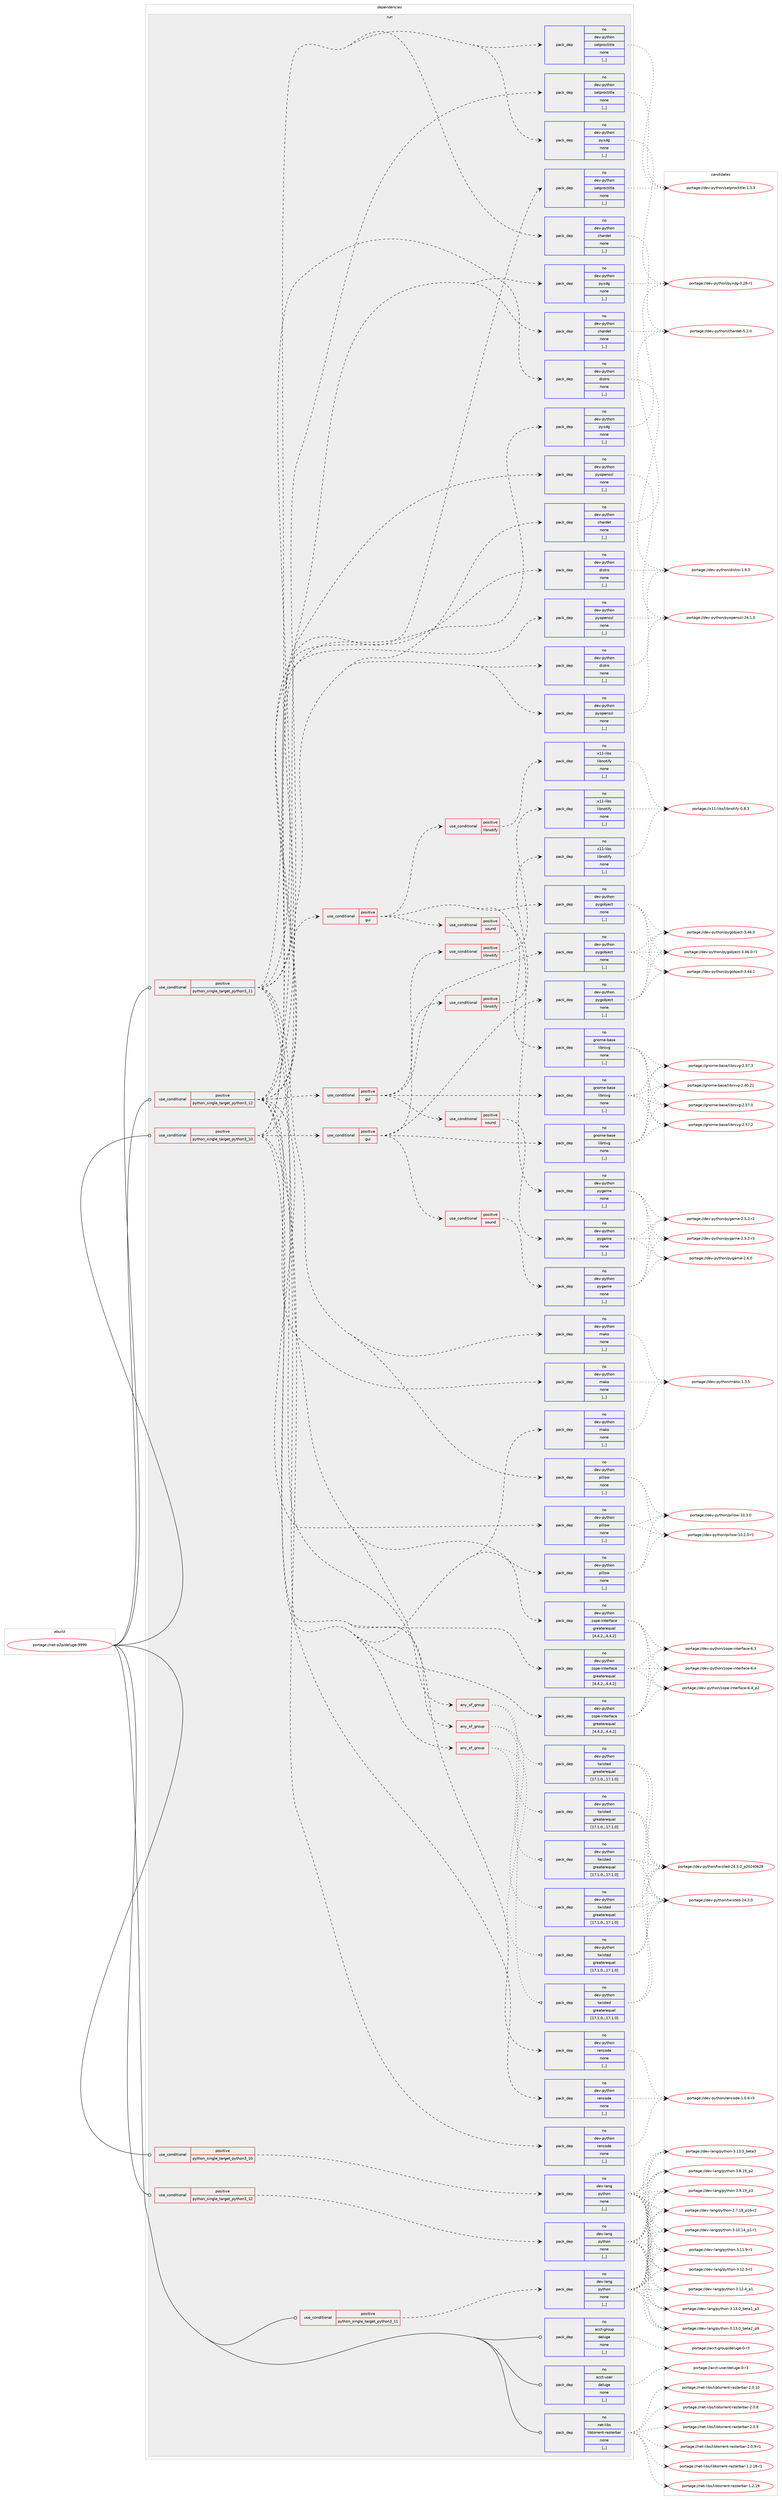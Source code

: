 digraph prolog {

# *************
# Graph options
# *************

newrank=true;
concentrate=true;
compound=true;
graph [rankdir=LR,fontname=Helvetica,fontsize=10,ranksep=1.5];#, ranksep=2.5, nodesep=0.2];
edge  [arrowhead=vee];
node  [fontname=Helvetica,fontsize=10];

# **********
# The ebuild
# **********

subgraph cluster_leftcol {
color=gray;
rank=same;
label=<<i>ebuild</i>>;
id [label="portage://net-p2p/deluge-9999", color=red, width=4, href="../net-p2p/deluge-9999.svg"];
}

# ****************
# The dependencies
# ****************

subgraph cluster_midcol {
color=gray;
label=<<i>dependencies</i>>;
subgraph cluster_compile {
fillcolor="#eeeeee";
style=filled;
label=<<i>compile</i>>;
}
subgraph cluster_compileandrun {
fillcolor="#eeeeee";
style=filled;
label=<<i>compile and run</i>>;
}
subgraph cluster_run {
fillcolor="#eeeeee";
style=filled;
label=<<i>run</i>>;
subgraph cond98005 {
dependency372089 [label=<<TABLE BORDER="0" CELLBORDER="1" CELLSPACING="0" CELLPADDING="4"><TR><TD ROWSPAN="3" CELLPADDING="10">use_conditional</TD></TR><TR><TD>positive</TD></TR><TR><TD>python_single_target_python3_10</TD></TR></TABLE>>, shape=none, color=red];
subgraph cond98006 {
dependency372090 [label=<<TABLE BORDER="0" CELLBORDER="1" CELLSPACING="0" CELLPADDING="4"><TR><TD ROWSPAN="3" CELLPADDING="10">use_conditional</TD></TR><TR><TD>positive</TD></TR><TR><TD>gui</TD></TR></TABLE>>, shape=none, color=red];
subgraph cond98007 {
dependency372091 [label=<<TABLE BORDER="0" CELLBORDER="1" CELLSPACING="0" CELLPADDING="4"><TR><TD ROWSPAN="3" CELLPADDING="10">use_conditional</TD></TR><TR><TD>positive</TD></TR><TR><TD>sound</TD></TR></TABLE>>, shape=none, color=red];
subgraph pack271396 {
dependency372092 [label=<<TABLE BORDER="0" CELLBORDER="1" CELLSPACING="0" CELLPADDING="4" WIDTH="220"><TR><TD ROWSPAN="6" CELLPADDING="30">pack_dep</TD></TR><TR><TD WIDTH="110">no</TD></TR><TR><TD>dev-python</TD></TR><TR><TD>pygame</TD></TR><TR><TD>none</TD></TR><TR><TD>[,,]</TD></TR></TABLE>>, shape=none, color=blue];
}
dependency372091:e -> dependency372092:w [weight=20,style="dashed",arrowhead="vee"];
}
dependency372090:e -> dependency372091:w [weight=20,style="dashed",arrowhead="vee"];
subgraph pack271397 {
dependency372093 [label=<<TABLE BORDER="0" CELLBORDER="1" CELLSPACING="0" CELLPADDING="4" WIDTH="220"><TR><TD ROWSPAN="6" CELLPADDING="30">pack_dep</TD></TR><TR><TD WIDTH="110">no</TD></TR><TR><TD>dev-python</TD></TR><TR><TD>pygobject</TD></TR><TR><TD>none</TD></TR><TR><TD>[,,]</TD></TR></TABLE>>, shape=none, color=blue];
}
dependency372090:e -> dependency372093:w [weight=20,style="dashed",arrowhead="vee"];
subgraph pack271398 {
dependency372094 [label=<<TABLE BORDER="0" CELLBORDER="1" CELLSPACING="0" CELLPADDING="4" WIDTH="220"><TR><TD ROWSPAN="6" CELLPADDING="30">pack_dep</TD></TR><TR><TD WIDTH="110">no</TD></TR><TR><TD>gnome-base</TD></TR><TR><TD>librsvg</TD></TR><TR><TD>none</TD></TR><TR><TD>[,,]</TD></TR></TABLE>>, shape=none, color=blue];
}
dependency372090:e -> dependency372094:w [weight=20,style="dashed",arrowhead="vee"];
subgraph cond98008 {
dependency372095 [label=<<TABLE BORDER="0" CELLBORDER="1" CELLSPACING="0" CELLPADDING="4"><TR><TD ROWSPAN="3" CELLPADDING="10">use_conditional</TD></TR><TR><TD>positive</TD></TR><TR><TD>libnotify</TD></TR></TABLE>>, shape=none, color=red];
subgraph pack271399 {
dependency372096 [label=<<TABLE BORDER="0" CELLBORDER="1" CELLSPACING="0" CELLPADDING="4" WIDTH="220"><TR><TD ROWSPAN="6" CELLPADDING="30">pack_dep</TD></TR><TR><TD WIDTH="110">no</TD></TR><TR><TD>x11-libs</TD></TR><TR><TD>libnotify</TD></TR><TR><TD>none</TD></TR><TR><TD>[,,]</TD></TR></TABLE>>, shape=none, color=blue];
}
dependency372095:e -> dependency372096:w [weight=20,style="dashed",arrowhead="vee"];
}
dependency372090:e -> dependency372095:w [weight=20,style="dashed",arrowhead="vee"];
}
dependency372089:e -> dependency372090:w [weight=20,style="dashed",arrowhead="vee"];
subgraph pack271400 {
dependency372097 [label=<<TABLE BORDER="0" CELLBORDER="1" CELLSPACING="0" CELLPADDING="4" WIDTH="220"><TR><TD ROWSPAN="6" CELLPADDING="30">pack_dep</TD></TR><TR><TD WIDTH="110">no</TD></TR><TR><TD>dev-python</TD></TR><TR><TD>chardet</TD></TR><TR><TD>none</TD></TR><TR><TD>[,,]</TD></TR></TABLE>>, shape=none, color=blue];
}
dependency372089:e -> dependency372097:w [weight=20,style="dashed",arrowhead="vee"];
subgraph pack271401 {
dependency372098 [label=<<TABLE BORDER="0" CELLBORDER="1" CELLSPACING="0" CELLPADDING="4" WIDTH="220"><TR><TD ROWSPAN="6" CELLPADDING="30">pack_dep</TD></TR><TR><TD WIDTH="110">no</TD></TR><TR><TD>dev-python</TD></TR><TR><TD>distro</TD></TR><TR><TD>none</TD></TR><TR><TD>[,,]</TD></TR></TABLE>>, shape=none, color=blue];
}
dependency372089:e -> dependency372098:w [weight=20,style="dashed",arrowhead="vee"];
subgraph pack271402 {
dependency372099 [label=<<TABLE BORDER="0" CELLBORDER="1" CELLSPACING="0" CELLPADDING="4" WIDTH="220"><TR><TD ROWSPAN="6" CELLPADDING="30">pack_dep</TD></TR><TR><TD WIDTH="110">no</TD></TR><TR><TD>dev-python</TD></TR><TR><TD>pillow</TD></TR><TR><TD>none</TD></TR><TR><TD>[,,]</TD></TR></TABLE>>, shape=none, color=blue];
}
dependency372089:e -> dependency372099:w [weight=20,style="dashed",arrowhead="vee"];
subgraph pack271403 {
dependency372100 [label=<<TABLE BORDER="0" CELLBORDER="1" CELLSPACING="0" CELLPADDING="4" WIDTH="220"><TR><TD ROWSPAN="6" CELLPADDING="30">pack_dep</TD></TR><TR><TD WIDTH="110">no</TD></TR><TR><TD>dev-python</TD></TR><TR><TD>pyopenssl</TD></TR><TR><TD>none</TD></TR><TR><TD>[,,]</TD></TR></TABLE>>, shape=none, color=blue];
}
dependency372089:e -> dependency372100:w [weight=20,style="dashed",arrowhead="vee"];
subgraph pack271404 {
dependency372101 [label=<<TABLE BORDER="0" CELLBORDER="1" CELLSPACING="0" CELLPADDING="4" WIDTH="220"><TR><TD ROWSPAN="6" CELLPADDING="30">pack_dep</TD></TR><TR><TD WIDTH="110">no</TD></TR><TR><TD>dev-python</TD></TR><TR><TD>pyxdg</TD></TR><TR><TD>none</TD></TR><TR><TD>[,,]</TD></TR></TABLE>>, shape=none, color=blue];
}
dependency372089:e -> dependency372101:w [weight=20,style="dashed",arrowhead="vee"];
subgraph pack271405 {
dependency372102 [label=<<TABLE BORDER="0" CELLBORDER="1" CELLSPACING="0" CELLPADDING="4" WIDTH="220"><TR><TD ROWSPAN="6" CELLPADDING="30">pack_dep</TD></TR><TR><TD WIDTH="110">no</TD></TR><TR><TD>dev-python</TD></TR><TR><TD>rencode</TD></TR><TR><TD>none</TD></TR><TR><TD>[,,]</TD></TR></TABLE>>, shape=none, color=blue];
}
dependency372089:e -> dependency372102:w [weight=20,style="dashed",arrowhead="vee"];
subgraph pack271406 {
dependency372103 [label=<<TABLE BORDER="0" CELLBORDER="1" CELLSPACING="0" CELLPADDING="4" WIDTH="220"><TR><TD ROWSPAN="6" CELLPADDING="30">pack_dep</TD></TR><TR><TD WIDTH="110">no</TD></TR><TR><TD>dev-python</TD></TR><TR><TD>setproctitle</TD></TR><TR><TD>none</TD></TR><TR><TD>[,,]</TD></TR></TABLE>>, shape=none, color=blue];
}
dependency372089:e -> dependency372103:w [weight=20,style="dashed",arrowhead="vee"];
subgraph any2507 {
dependency372104 [label=<<TABLE BORDER="0" CELLBORDER="1" CELLSPACING="0" CELLPADDING="4"><TR><TD CELLPADDING="10">any_of_group</TD></TR></TABLE>>, shape=none, color=red];subgraph pack271407 {
dependency372105 [label=<<TABLE BORDER="0" CELLBORDER="1" CELLSPACING="0" CELLPADDING="4" WIDTH="220"><TR><TD ROWSPAN="6" CELLPADDING="30">pack_dep</TD></TR><TR><TD WIDTH="110">no</TD></TR><TR><TD>dev-python</TD></TR><TR><TD>twisted</TD></TR><TR><TD>greaterequal</TD></TR><TR><TD>[17.1.0,,,17.1.0]</TD></TR></TABLE>>, shape=none, color=blue];
}
dependency372104:e -> dependency372105:w [weight=20,style="dotted",arrowhead="oinv"];
subgraph pack271408 {
dependency372106 [label=<<TABLE BORDER="0" CELLBORDER="1" CELLSPACING="0" CELLPADDING="4" WIDTH="220"><TR><TD ROWSPAN="6" CELLPADDING="30">pack_dep</TD></TR><TR><TD WIDTH="110">no</TD></TR><TR><TD>dev-python</TD></TR><TR><TD>twisted</TD></TR><TR><TD>greaterequal</TD></TR><TR><TD>[17.1.0,,,17.1.0]</TD></TR></TABLE>>, shape=none, color=blue];
}
dependency372104:e -> dependency372106:w [weight=20,style="dotted",arrowhead="oinv"];
}
dependency372089:e -> dependency372104:w [weight=20,style="dashed",arrowhead="vee"];
subgraph pack271409 {
dependency372107 [label=<<TABLE BORDER="0" CELLBORDER="1" CELLSPACING="0" CELLPADDING="4" WIDTH="220"><TR><TD ROWSPAN="6" CELLPADDING="30">pack_dep</TD></TR><TR><TD WIDTH="110">no</TD></TR><TR><TD>dev-python</TD></TR><TR><TD>zope-interface</TD></TR><TR><TD>greaterequal</TD></TR><TR><TD>[4.4.2,,,4.4.2]</TD></TR></TABLE>>, shape=none, color=blue];
}
dependency372089:e -> dependency372107:w [weight=20,style="dashed",arrowhead="vee"];
subgraph pack271410 {
dependency372108 [label=<<TABLE BORDER="0" CELLBORDER="1" CELLSPACING="0" CELLPADDING="4" WIDTH="220"><TR><TD ROWSPAN="6" CELLPADDING="30">pack_dep</TD></TR><TR><TD WIDTH="110">no</TD></TR><TR><TD>dev-python</TD></TR><TR><TD>mako</TD></TR><TR><TD>none</TD></TR><TR><TD>[,,]</TD></TR></TABLE>>, shape=none, color=blue];
}
dependency372089:e -> dependency372108:w [weight=20,style="dashed",arrowhead="vee"];
}
id:e -> dependency372089:w [weight=20,style="solid",arrowhead="odot"];
subgraph cond98009 {
dependency372109 [label=<<TABLE BORDER="0" CELLBORDER="1" CELLSPACING="0" CELLPADDING="4"><TR><TD ROWSPAN="3" CELLPADDING="10">use_conditional</TD></TR><TR><TD>positive</TD></TR><TR><TD>python_single_target_python3_10</TD></TR></TABLE>>, shape=none, color=red];
subgraph pack271411 {
dependency372110 [label=<<TABLE BORDER="0" CELLBORDER="1" CELLSPACING="0" CELLPADDING="4" WIDTH="220"><TR><TD ROWSPAN="6" CELLPADDING="30">pack_dep</TD></TR><TR><TD WIDTH="110">no</TD></TR><TR><TD>dev-lang</TD></TR><TR><TD>python</TD></TR><TR><TD>none</TD></TR><TR><TD>[,,]</TD></TR></TABLE>>, shape=none, color=blue];
}
dependency372109:e -> dependency372110:w [weight=20,style="dashed",arrowhead="vee"];
}
id:e -> dependency372109:w [weight=20,style="solid",arrowhead="odot"];
subgraph cond98010 {
dependency372111 [label=<<TABLE BORDER="0" CELLBORDER="1" CELLSPACING="0" CELLPADDING="4"><TR><TD ROWSPAN="3" CELLPADDING="10">use_conditional</TD></TR><TR><TD>positive</TD></TR><TR><TD>python_single_target_python3_11</TD></TR></TABLE>>, shape=none, color=red];
subgraph cond98011 {
dependency372112 [label=<<TABLE BORDER="0" CELLBORDER="1" CELLSPACING="0" CELLPADDING="4"><TR><TD ROWSPAN="3" CELLPADDING="10">use_conditional</TD></TR><TR><TD>positive</TD></TR><TR><TD>gui</TD></TR></TABLE>>, shape=none, color=red];
subgraph cond98012 {
dependency372113 [label=<<TABLE BORDER="0" CELLBORDER="1" CELLSPACING="0" CELLPADDING="4"><TR><TD ROWSPAN="3" CELLPADDING="10">use_conditional</TD></TR><TR><TD>positive</TD></TR><TR><TD>sound</TD></TR></TABLE>>, shape=none, color=red];
subgraph pack271412 {
dependency372114 [label=<<TABLE BORDER="0" CELLBORDER="1" CELLSPACING="0" CELLPADDING="4" WIDTH="220"><TR><TD ROWSPAN="6" CELLPADDING="30">pack_dep</TD></TR><TR><TD WIDTH="110">no</TD></TR><TR><TD>dev-python</TD></TR><TR><TD>pygame</TD></TR><TR><TD>none</TD></TR><TR><TD>[,,]</TD></TR></TABLE>>, shape=none, color=blue];
}
dependency372113:e -> dependency372114:w [weight=20,style="dashed",arrowhead="vee"];
}
dependency372112:e -> dependency372113:w [weight=20,style="dashed",arrowhead="vee"];
subgraph pack271413 {
dependency372115 [label=<<TABLE BORDER="0" CELLBORDER="1" CELLSPACING="0" CELLPADDING="4" WIDTH="220"><TR><TD ROWSPAN="6" CELLPADDING="30">pack_dep</TD></TR><TR><TD WIDTH="110">no</TD></TR><TR><TD>dev-python</TD></TR><TR><TD>pygobject</TD></TR><TR><TD>none</TD></TR><TR><TD>[,,]</TD></TR></TABLE>>, shape=none, color=blue];
}
dependency372112:e -> dependency372115:w [weight=20,style="dashed",arrowhead="vee"];
subgraph pack271414 {
dependency372116 [label=<<TABLE BORDER="0" CELLBORDER="1" CELLSPACING="0" CELLPADDING="4" WIDTH="220"><TR><TD ROWSPAN="6" CELLPADDING="30">pack_dep</TD></TR><TR><TD WIDTH="110">no</TD></TR><TR><TD>gnome-base</TD></TR><TR><TD>librsvg</TD></TR><TR><TD>none</TD></TR><TR><TD>[,,]</TD></TR></TABLE>>, shape=none, color=blue];
}
dependency372112:e -> dependency372116:w [weight=20,style="dashed",arrowhead="vee"];
subgraph cond98013 {
dependency372117 [label=<<TABLE BORDER="0" CELLBORDER="1" CELLSPACING="0" CELLPADDING="4"><TR><TD ROWSPAN="3" CELLPADDING="10">use_conditional</TD></TR><TR><TD>positive</TD></TR><TR><TD>libnotify</TD></TR></TABLE>>, shape=none, color=red];
subgraph pack271415 {
dependency372118 [label=<<TABLE BORDER="0" CELLBORDER="1" CELLSPACING="0" CELLPADDING="4" WIDTH="220"><TR><TD ROWSPAN="6" CELLPADDING="30">pack_dep</TD></TR><TR><TD WIDTH="110">no</TD></TR><TR><TD>x11-libs</TD></TR><TR><TD>libnotify</TD></TR><TR><TD>none</TD></TR><TR><TD>[,,]</TD></TR></TABLE>>, shape=none, color=blue];
}
dependency372117:e -> dependency372118:w [weight=20,style="dashed",arrowhead="vee"];
}
dependency372112:e -> dependency372117:w [weight=20,style="dashed",arrowhead="vee"];
}
dependency372111:e -> dependency372112:w [weight=20,style="dashed",arrowhead="vee"];
subgraph pack271416 {
dependency372119 [label=<<TABLE BORDER="0" CELLBORDER="1" CELLSPACING="0" CELLPADDING="4" WIDTH="220"><TR><TD ROWSPAN="6" CELLPADDING="30">pack_dep</TD></TR><TR><TD WIDTH="110">no</TD></TR><TR><TD>dev-python</TD></TR><TR><TD>chardet</TD></TR><TR><TD>none</TD></TR><TR><TD>[,,]</TD></TR></TABLE>>, shape=none, color=blue];
}
dependency372111:e -> dependency372119:w [weight=20,style="dashed",arrowhead="vee"];
subgraph pack271417 {
dependency372120 [label=<<TABLE BORDER="0" CELLBORDER="1" CELLSPACING="0" CELLPADDING="4" WIDTH="220"><TR><TD ROWSPAN="6" CELLPADDING="30">pack_dep</TD></TR><TR><TD WIDTH="110">no</TD></TR><TR><TD>dev-python</TD></TR><TR><TD>distro</TD></TR><TR><TD>none</TD></TR><TR><TD>[,,]</TD></TR></TABLE>>, shape=none, color=blue];
}
dependency372111:e -> dependency372120:w [weight=20,style="dashed",arrowhead="vee"];
subgraph pack271418 {
dependency372121 [label=<<TABLE BORDER="0" CELLBORDER="1" CELLSPACING="0" CELLPADDING="4" WIDTH="220"><TR><TD ROWSPAN="6" CELLPADDING="30">pack_dep</TD></TR><TR><TD WIDTH="110">no</TD></TR><TR><TD>dev-python</TD></TR><TR><TD>pillow</TD></TR><TR><TD>none</TD></TR><TR><TD>[,,]</TD></TR></TABLE>>, shape=none, color=blue];
}
dependency372111:e -> dependency372121:w [weight=20,style="dashed",arrowhead="vee"];
subgraph pack271419 {
dependency372122 [label=<<TABLE BORDER="0" CELLBORDER="1" CELLSPACING="0" CELLPADDING="4" WIDTH="220"><TR><TD ROWSPAN="6" CELLPADDING="30">pack_dep</TD></TR><TR><TD WIDTH="110">no</TD></TR><TR><TD>dev-python</TD></TR><TR><TD>pyopenssl</TD></TR><TR><TD>none</TD></TR><TR><TD>[,,]</TD></TR></TABLE>>, shape=none, color=blue];
}
dependency372111:e -> dependency372122:w [weight=20,style="dashed",arrowhead="vee"];
subgraph pack271420 {
dependency372123 [label=<<TABLE BORDER="0" CELLBORDER="1" CELLSPACING="0" CELLPADDING="4" WIDTH="220"><TR><TD ROWSPAN="6" CELLPADDING="30">pack_dep</TD></TR><TR><TD WIDTH="110">no</TD></TR><TR><TD>dev-python</TD></TR><TR><TD>pyxdg</TD></TR><TR><TD>none</TD></TR><TR><TD>[,,]</TD></TR></TABLE>>, shape=none, color=blue];
}
dependency372111:e -> dependency372123:w [weight=20,style="dashed",arrowhead="vee"];
subgraph pack271421 {
dependency372124 [label=<<TABLE BORDER="0" CELLBORDER="1" CELLSPACING="0" CELLPADDING="4" WIDTH="220"><TR><TD ROWSPAN="6" CELLPADDING="30">pack_dep</TD></TR><TR><TD WIDTH="110">no</TD></TR><TR><TD>dev-python</TD></TR><TR><TD>rencode</TD></TR><TR><TD>none</TD></TR><TR><TD>[,,]</TD></TR></TABLE>>, shape=none, color=blue];
}
dependency372111:e -> dependency372124:w [weight=20,style="dashed",arrowhead="vee"];
subgraph pack271422 {
dependency372125 [label=<<TABLE BORDER="0" CELLBORDER="1" CELLSPACING="0" CELLPADDING="4" WIDTH="220"><TR><TD ROWSPAN="6" CELLPADDING="30">pack_dep</TD></TR><TR><TD WIDTH="110">no</TD></TR><TR><TD>dev-python</TD></TR><TR><TD>setproctitle</TD></TR><TR><TD>none</TD></TR><TR><TD>[,,]</TD></TR></TABLE>>, shape=none, color=blue];
}
dependency372111:e -> dependency372125:w [weight=20,style="dashed",arrowhead="vee"];
subgraph any2508 {
dependency372126 [label=<<TABLE BORDER="0" CELLBORDER="1" CELLSPACING="0" CELLPADDING="4"><TR><TD CELLPADDING="10">any_of_group</TD></TR></TABLE>>, shape=none, color=red];subgraph pack271423 {
dependency372127 [label=<<TABLE BORDER="0" CELLBORDER="1" CELLSPACING="0" CELLPADDING="4" WIDTH="220"><TR><TD ROWSPAN="6" CELLPADDING="30">pack_dep</TD></TR><TR><TD WIDTH="110">no</TD></TR><TR><TD>dev-python</TD></TR><TR><TD>twisted</TD></TR><TR><TD>greaterequal</TD></TR><TR><TD>[17.1.0,,,17.1.0]</TD></TR></TABLE>>, shape=none, color=blue];
}
dependency372126:e -> dependency372127:w [weight=20,style="dotted",arrowhead="oinv"];
subgraph pack271424 {
dependency372128 [label=<<TABLE BORDER="0" CELLBORDER="1" CELLSPACING="0" CELLPADDING="4" WIDTH="220"><TR><TD ROWSPAN="6" CELLPADDING="30">pack_dep</TD></TR><TR><TD WIDTH="110">no</TD></TR><TR><TD>dev-python</TD></TR><TR><TD>twisted</TD></TR><TR><TD>greaterequal</TD></TR><TR><TD>[17.1.0,,,17.1.0]</TD></TR></TABLE>>, shape=none, color=blue];
}
dependency372126:e -> dependency372128:w [weight=20,style="dotted",arrowhead="oinv"];
}
dependency372111:e -> dependency372126:w [weight=20,style="dashed",arrowhead="vee"];
subgraph pack271425 {
dependency372129 [label=<<TABLE BORDER="0" CELLBORDER="1" CELLSPACING="0" CELLPADDING="4" WIDTH="220"><TR><TD ROWSPAN="6" CELLPADDING="30">pack_dep</TD></TR><TR><TD WIDTH="110">no</TD></TR><TR><TD>dev-python</TD></TR><TR><TD>zope-interface</TD></TR><TR><TD>greaterequal</TD></TR><TR><TD>[4.4.2,,,4.4.2]</TD></TR></TABLE>>, shape=none, color=blue];
}
dependency372111:e -> dependency372129:w [weight=20,style="dashed",arrowhead="vee"];
subgraph pack271426 {
dependency372130 [label=<<TABLE BORDER="0" CELLBORDER="1" CELLSPACING="0" CELLPADDING="4" WIDTH="220"><TR><TD ROWSPAN="6" CELLPADDING="30">pack_dep</TD></TR><TR><TD WIDTH="110">no</TD></TR><TR><TD>dev-python</TD></TR><TR><TD>mako</TD></TR><TR><TD>none</TD></TR><TR><TD>[,,]</TD></TR></TABLE>>, shape=none, color=blue];
}
dependency372111:e -> dependency372130:w [weight=20,style="dashed",arrowhead="vee"];
}
id:e -> dependency372111:w [weight=20,style="solid",arrowhead="odot"];
subgraph cond98014 {
dependency372131 [label=<<TABLE BORDER="0" CELLBORDER="1" CELLSPACING="0" CELLPADDING="4"><TR><TD ROWSPAN="3" CELLPADDING="10">use_conditional</TD></TR><TR><TD>positive</TD></TR><TR><TD>python_single_target_python3_11</TD></TR></TABLE>>, shape=none, color=red];
subgraph pack271427 {
dependency372132 [label=<<TABLE BORDER="0" CELLBORDER="1" CELLSPACING="0" CELLPADDING="4" WIDTH="220"><TR><TD ROWSPAN="6" CELLPADDING="30">pack_dep</TD></TR><TR><TD WIDTH="110">no</TD></TR><TR><TD>dev-lang</TD></TR><TR><TD>python</TD></TR><TR><TD>none</TD></TR><TR><TD>[,,]</TD></TR></TABLE>>, shape=none, color=blue];
}
dependency372131:e -> dependency372132:w [weight=20,style="dashed",arrowhead="vee"];
}
id:e -> dependency372131:w [weight=20,style="solid",arrowhead="odot"];
subgraph cond98015 {
dependency372133 [label=<<TABLE BORDER="0" CELLBORDER="1" CELLSPACING="0" CELLPADDING="4"><TR><TD ROWSPAN="3" CELLPADDING="10">use_conditional</TD></TR><TR><TD>positive</TD></TR><TR><TD>python_single_target_python3_12</TD></TR></TABLE>>, shape=none, color=red];
subgraph cond98016 {
dependency372134 [label=<<TABLE BORDER="0" CELLBORDER="1" CELLSPACING="0" CELLPADDING="4"><TR><TD ROWSPAN="3" CELLPADDING="10">use_conditional</TD></TR><TR><TD>positive</TD></TR><TR><TD>gui</TD></TR></TABLE>>, shape=none, color=red];
subgraph cond98017 {
dependency372135 [label=<<TABLE BORDER="0" CELLBORDER="1" CELLSPACING="0" CELLPADDING="4"><TR><TD ROWSPAN="3" CELLPADDING="10">use_conditional</TD></TR><TR><TD>positive</TD></TR><TR><TD>sound</TD></TR></TABLE>>, shape=none, color=red];
subgraph pack271428 {
dependency372136 [label=<<TABLE BORDER="0" CELLBORDER="1" CELLSPACING="0" CELLPADDING="4" WIDTH="220"><TR><TD ROWSPAN="6" CELLPADDING="30">pack_dep</TD></TR><TR><TD WIDTH="110">no</TD></TR><TR><TD>dev-python</TD></TR><TR><TD>pygame</TD></TR><TR><TD>none</TD></TR><TR><TD>[,,]</TD></TR></TABLE>>, shape=none, color=blue];
}
dependency372135:e -> dependency372136:w [weight=20,style="dashed",arrowhead="vee"];
}
dependency372134:e -> dependency372135:w [weight=20,style="dashed",arrowhead="vee"];
subgraph pack271429 {
dependency372137 [label=<<TABLE BORDER="0" CELLBORDER="1" CELLSPACING="0" CELLPADDING="4" WIDTH="220"><TR><TD ROWSPAN="6" CELLPADDING="30">pack_dep</TD></TR><TR><TD WIDTH="110">no</TD></TR><TR><TD>dev-python</TD></TR><TR><TD>pygobject</TD></TR><TR><TD>none</TD></TR><TR><TD>[,,]</TD></TR></TABLE>>, shape=none, color=blue];
}
dependency372134:e -> dependency372137:w [weight=20,style="dashed",arrowhead="vee"];
subgraph pack271430 {
dependency372138 [label=<<TABLE BORDER="0" CELLBORDER="1" CELLSPACING="0" CELLPADDING="4" WIDTH="220"><TR><TD ROWSPAN="6" CELLPADDING="30">pack_dep</TD></TR><TR><TD WIDTH="110">no</TD></TR><TR><TD>gnome-base</TD></TR><TR><TD>librsvg</TD></TR><TR><TD>none</TD></TR><TR><TD>[,,]</TD></TR></TABLE>>, shape=none, color=blue];
}
dependency372134:e -> dependency372138:w [weight=20,style="dashed",arrowhead="vee"];
subgraph cond98018 {
dependency372139 [label=<<TABLE BORDER="0" CELLBORDER="1" CELLSPACING="0" CELLPADDING="4"><TR><TD ROWSPAN="3" CELLPADDING="10">use_conditional</TD></TR><TR><TD>positive</TD></TR><TR><TD>libnotify</TD></TR></TABLE>>, shape=none, color=red];
subgraph pack271431 {
dependency372140 [label=<<TABLE BORDER="0" CELLBORDER="1" CELLSPACING="0" CELLPADDING="4" WIDTH="220"><TR><TD ROWSPAN="6" CELLPADDING="30">pack_dep</TD></TR><TR><TD WIDTH="110">no</TD></TR><TR><TD>x11-libs</TD></TR><TR><TD>libnotify</TD></TR><TR><TD>none</TD></TR><TR><TD>[,,]</TD></TR></TABLE>>, shape=none, color=blue];
}
dependency372139:e -> dependency372140:w [weight=20,style="dashed",arrowhead="vee"];
}
dependency372134:e -> dependency372139:w [weight=20,style="dashed",arrowhead="vee"];
}
dependency372133:e -> dependency372134:w [weight=20,style="dashed",arrowhead="vee"];
subgraph pack271432 {
dependency372141 [label=<<TABLE BORDER="0" CELLBORDER="1" CELLSPACING="0" CELLPADDING="4" WIDTH="220"><TR><TD ROWSPAN="6" CELLPADDING="30">pack_dep</TD></TR><TR><TD WIDTH="110">no</TD></TR><TR><TD>dev-python</TD></TR><TR><TD>chardet</TD></TR><TR><TD>none</TD></TR><TR><TD>[,,]</TD></TR></TABLE>>, shape=none, color=blue];
}
dependency372133:e -> dependency372141:w [weight=20,style="dashed",arrowhead="vee"];
subgraph pack271433 {
dependency372142 [label=<<TABLE BORDER="0" CELLBORDER="1" CELLSPACING="0" CELLPADDING="4" WIDTH="220"><TR><TD ROWSPAN="6" CELLPADDING="30">pack_dep</TD></TR><TR><TD WIDTH="110">no</TD></TR><TR><TD>dev-python</TD></TR><TR><TD>distro</TD></TR><TR><TD>none</TD></TR><TR><TD>[,,]</TD></TR></TABLE>>, shape=none, color=blue];
}
dependency372133:e -> dependency372142:w [weight=20,style="dashed",arrowhead="vee"];
subgraph pack271434 {
dependency372143 [label=<<TABLE BORDER="0" CELLBORDER="1" CELLSPACING="0" CELLPADDING="4" WIDTH="220"><TR><TD ROWSPAN="6" CELLPADDING="30">pack_dep</TD></TR><TR><TD WIDTH="110">no</TD></TR><TR><TD>dev-python</TD></TR><TR><TD>pillow</TD></TR><TR><TD>none</TD></TR><TR><TD>[,,]</TD></TR></TABLE>>, shape=none, color=blue];
}
dependency372133:e -> dependency372143:w [weight=20,style="dashed",arrowhead="vee"];
subgraph pack271435 {
dependency372144 [label=<<TABLE BORDER="0" CELLBORDER="1" CELLSPACING="0" CELLPADDING="4" WIDTH="220"><TR><TD ROWSPAN="6" CELLPADDING="30">pack_dep</TD></TR><TR><TD WIDTH="110">no</TD></TR><TR><TD>dev-python</TD></TR><TR><TD>pyopenssl</TD></TR><TR><TD>none</TD></TR><TR><TD>[,,]</TD></TR></TABLE>>, shape=none, color=blue];
}
dependency372133:e -> dependency372144:w [weight=20,style="dashed",arrowhead="vee"];
subgraph pack271436 {
dependency372145 [label=<<TABLE BORDER="0" CELLBORDER="1" CELLSPACING="0" CELLPADDING="4" WIDTH="220"><TR><TD ROWSPAN="6" CELLPADDING="30">pack_dep</TD></TR><TR><TD WIDTH="110">no</TD></TR><TR><TD>dev-python</TD></TR><TR><TD>pyxdg</TD></TR><TR><TD>none</TD></TR><TR><TD>[,,]</TD></TR></TABLE>>, shape=none, color=blue];
}
dependency372133:e -> dependency372145:w [weight=20,style="dashed",arrowhead="vee"];
subgraph pack271437 {
dependency372146 [label=<<TABLE BORDER="0" CELLBORDER="1" CELLSPACING="0" CELLPADDING="4" WIDTH="220"><TR><TD ROWSPAN="6" CELLPADDING="30">pack_dep</TD></TR><TR><TD WIDTH="110">no</TD></TR><TR><TD>dev-python</TD></TR><TR><TD>rencode</TD></TR><TR><TD>none</TD></TR><TR><TD>[,,]</TD></TR></TABLE>>, shape=none, color=blue];
}
dependency372133:e -> dependency372146:w [weight=20,style="dashed",arrowhead="vee"];
subgraph pack271438 {
dependency372147 [label=<<TABLE BORDER="0" CELLBORDER="1" CELLSPACING="0" CELLPADDING="4" WIDTH="220"><TR><TD ROWSPAN="6" CELLPADDING="30">pack_dep</TD></TR><TR><TD WIDTH="110">no</TD></TR><TR><TD>dev-python</TD></TR><TR><TD>setproctitle</TD></TR><TR><TD>none</TD></TR><TR><TD>[,,]</TD></TR></TABLE>>, shape=none, color=blue];
}
dependency372133:e -> dependency372147:w [weight=20,style="dashed",arrowhead="vee"];
subgraph any2509 {
dependency372148 [label=<<TABLE BORDER="0" CELLBORDER="1" CELLSPACING="0" CELLPADDING="4"><TR><TD CELLPADDING="10">any_of_group</TD></TR></TABLE>>, shape=none, color=red];subgraph pack271439 {
dependency372149 [label=<<TABLE BORDER="0" CELLBORDER="1" CELLSPACING="0" CELLPADDING="4" WIDTH="220"><TR><TD ROWSPAN="6" CELLPADDING="30">pack_dep</TD></TR><TR><TD WIDTH="110">no</TD></TR><TR><TD>dev-python</TD></TR><TR><TD>twisted</TD></TR><TR><TD>greaterequal</TD></TR><TR><TD>[17.1.0,,,17.1.0]</TD></TR></TABLE>>, shape=none, color=blue];
}
dependency372148:e -> dependency372149:w [weight=20,style="dotted",arrowhead="oinv"];
subgraph pack271440 {
dependency372150 [label=<<TABLE BORDER="0" CELLBORDER="1" CELLSPACING="0" CELLPADDING="4" WIDTH="220"><TR><TD ROWSPAN="6" CELLPADDING="30">pack_dep</TD></TR><TR><TD WIDTH="110">no</TD></TR><TR><TD>dev-python</TD></TR><TR><TD>twisted</TD></TR><TR><TD>greaterequal</TD></TR><TR><TD>[17.1.0,,,17.1.0]</TD></TR></TABLE>>, shape=none, color=blue];
}
dependency372148:e -> dependency372150:w [weight=20,style="dotted",arrowhead="oinv"];
}
dependency372133:e -> dependency372148:w [weight=20,style="dashed",arrowhead="vee"];
subgraph pack271441 {
dependency372151 [label=<<TABLE BORDER="0" CELLBORDER="1" CELLSPACING="0" CELLPADDING="4" WIDTH="220"><TR><TD ROWSPAN="6" CELLPADDING="30">pack_dep</TD></TR><TR><TD WIDTH="110">no</TD></TR><TR><TD>dev-python</TD></TR><TR><TD>zope-interface</TD></TR><TR><TD>greaterequal</TD></TR><TR><TD>[4.4.2,,,4.4.2]</TD></TR></TABLE>>, shape=none, color=blue];
}
dependency372133:e -> dependency372151:w [weight=20,style="dashed",arrowhead="vee"];
subgraph pack271442 {
dependency372152 [label=<<TABLE BORDER="0" CELLBORDER="1" CELLSPACING="0" CELLPADDING="4" WIDTH="220"><TR><TD ROWSPAN="6" CELLPADDING="30">pack_dep</TD></TR><TR><TD WIDTH="110">no</TD></TR><TR><TD>dev-python</TD></TR><TR><TD>mako</TD></TR><TR><TD>none</TD></TR><TR><TD>[,,]</TD></TR></TABLE>>, shape=none, color=blue];
}
dependency372133:e -> dependency372152:w [weight=20,style="dashed",arrowhead="vee"];
}
id:e -> dependency372133:w [weight=20,style="solid",arrowhead="odot"];
subgraph cond98019 {
dependency372153 [label=<<TABLE BORDER="0" CELLBORDER="1" CELLSPACING="0" CELLPADDING="4"><TR><TD ROWSPAN="3" CELLPADDING="10">use_conditional</TD></TR><TR><TD>positive</TD></TR><TR><TD>python_single_target_python3_12</TD></TR></TABLE>>, shape=none, color=red];
subgraph pack271443 {
dependency372154 [label=<<TABLE BORDER="0" CELLBORDER="1" CELLSPACING="0" CELLPADDING="4" WIDTH="220"><TR><TD ROWSPAN="6" CELLPADDING="30">pack_dep</TD></TR><TR><TD WIDTH="110">no</TD></TR><TR><TD>dev-lang</TD></TR><TR><TD>python</TD></TR><TR><TD>none</TD></TR><TR><TD>[,,]</TD></TR></TABLE>>, shape=none, color=blue];
}
dependency372153:e -> dependency372154:w [weight=20,style="dashed",arrowhead="vee"];
}
id:e -> dependency372153:w [weight=20,style="solid",arrowhead="odot"];
subgraph pack271444 {
dependency372155 [label=<<TABLE BORDER="0" CELLBORDER="1" CELLSPACING="0" CELLPADDING="4" WIDTH="220"><TR><TD ROWSPAN="6" CELLPADDING="30">pack_dep</TD></TR><TR><TD WIDTH="110">no</TD></TR><TR><TD>acct-group</TD></TR><TR><TD>deluge</TD></TR><TR><TD>none</TD></TR><TR><TD>[,,]</TD></TR></TABLE>>, shape=none, color=blue];
}
id:e -> dependency372155:w [weight=20,style="solid",arrowhead="odot"];
subgraph pack271445 {
dependency372156 [label=<<TABLE BORDER="0" CELLBORDER="1" CELLSPACING="0" CELLPADDING="4" WIDTH="220"><TR><TD ROWSPAN="6" CELLPADDING="30">pack_dep</TD></TR><TR><TD WIDTH="110">no</TD></TR><TR><TD>acct-user</TD></TR><TR><TD>deluge</TD></TR><TR><TD>none</TD></TR><TR><TD>[,,]</TD></TR></TABLE>>, shape=none, color=blue];
}
id:e -> dependency372156:w [weight=20,style="solid",arrowhead="odot"];
subgraph pack271446 {
dependency372157 [label=<<TABLE BORDER="0" CELLBORDER="1" CELLSPACING="0" CELLPADDING="4" WIDTH="220"><TR><TD ROWSPAN="6" CELLPADDING="30">pack_dep</TD></TR><TR><TD WIDTH="110">no</TD></TR><TR><TD>net-libs</TD></TR><TR><TD>libtorrent-rasterbar</TD></TR><TR><TD>none</TD></TR><TR><TD>[,,]</TD></TR></TABLE>>, shape=none, color=blue];
}
id:e -> dependency372157:w [weight=20,style="solid",arrowhead="odot"];
}
}

# **************
# The candidates
# **************

subgraph cluster_choices {
rank=same;
color=gray;
label=<<i>candidates</i>>;

subgraph choice271396 {
color=black;
nodesep=1;
choice1001011184511212111610411111047112121103971091014550465346504511450 [label="portage://dev-python/pygame-2.5.2-r2", color=red, width=4,href="../dev-python/pygame-2.5.2-r2.svg"];
choice1001011184511212111610411111047112121103971091014550465346504511451 [label="portage://dev-python/pygame-2.5.2-r3", color=red, width=4,href="../dev-python/pygame-2.5.2-r3.svg"];
choice100101118451121211161041111104711212110397109101455046544648 [label="portage://dev-python/pygame-2.6.0", color=red, width=4,href="../dev-python/pygame-2.6.0.svg"];
dependency372092:e -> choice1001011184511212111610411111047112121103971091014550465346504511450:w [style=dotted,weight="100"];
dependency372092:e -> choice1001011184511212111610411111047112121103971091014550465346504511451:w [style=dotted,weight="100"];
dependency372092:e -> choice100101118451121211161041111104711212110397109101455046544648:w [style=dotted,weight="100"];
}
subgraph choice271397 {
color=black;
nodesep=1;
choice1001011184511212111610411111047112121103111981061019911645514652524649 [label="portage://dev-python/pygobject-3.44.1", color=red, width=4,href="../dev-python/pygobject-3.44.1.svg"];
choice1001011184511212111610411111047112121103111981061019911645514652544648 [label="portage://dev-python/pygobject-3.46.0", color=red, width=4,href="../dev-python/pygobject-3.46.0.svg"];
choice10010111845112121116104111110471121211031119810610199116455146525446484511449 [label="portage://dev-python/pygobject-3.46.0-r1", color=red, width=4,href="../dev-python/pygobject-3.46.0-r1.svg"];
dependency372093:e -> choice1001011184511212111610411111047112121103111981061019911645514652524649:w [style=dotted,weight="100"];
dependency372093:e -> choice1001011184511212111610411111047112121103111981061019911645514652544648:w [style=dotted,weight="100"];
dependency372093:e -> choice10010111845112121116104111110471121211031119810610199116455146525446484511449:w [style=dotted,weight="100"];
}
subgraph choice271398 {
color=black;
nodesep=1;
choice10311011110910145989711510147108105981141151181034550465248465049 [label="portage://gnome-base/librsvg-2.40.21", color=red, width=4,href="../gnome-base/librsvg-2.40.21.svg"];
choice103110111109101459897115101471081059811411511810345504653554648 [label="portage://gnome-base/librsvg-2.57.0", color=red, width=4,href="../gnome-base/librsvg-2.57.0.svg"];
choice103110111109101459897115101471081059811411511810345504653554650 [label="portage://gnome-base/librsvg-2.57.2", color=red, width=4,href="../gnome-base/librsvg-2.57.2.svg"];
choice103110111109101459897115101471081059811411511810345504653554651 [label="portage://gnome-base/librsvg-2.57.3", color=red, width=4,href="../gnome-base/librsvg-2.57.3.svg"];
dependency372094:e -> choice10311011110910145989711510147108105981141151181034550465248465049:w [style=dotted,weight="100"];
dependency372094:e -> choice103110111109101459897115101471081059811411511810345504653554648:w [style=dotted,weight="100"];
dependency372094:e -> choice103110111109101459897115101471081059811411511810345504653554650:w [style=dotted,weight="100"];
dependency372094:e -> choice103110111109101459897115101471081059811411511810345504653554651:w [style=dotted,weight="100"];
}
subgraph choice271399 {
color=black;
nodesep=1;
choice120494945108105981154710810598110111116105102121454846564651 [label="portage://x11-libs/libnotify-0.8.3", color=red, width=4,href="../x11-libs/libnotify-0.8.3.svg"];
dependency372096:e -> choice120494945108105981154710810598110111116105102121454846564651:w [style=dotted,weight="100"];
}
subgraph choice271400 {
color=black;
nodesep=1;
choice10010111845112121116104111110479910497114100101116455346504648 [label="portage://dev-python/chardet-5.2.0", color=red, width=4,href="../dev-python/chardet-5.2.0.svg"];
dependency372097:e -> choice10010111845112121116104111110479910497114100101116455346504648:w [style=dotted,weight="100"];
}
subgraph choice271401 {
color=black;
nodesep=1;
choice1001011184511212111610411111047100105115116114111454946574648 [label="portage://dev-python/distro-1.9.0", color=red, width=4,href="../dev-python/distro-1.9.0.svg"];
dependency372098:e -> choice1001011184511212111610411111047100105115116114111454946574648:w [style=dotted,weight="100"];
}
subgraph choice271402 {
color=black;
nodesep=1;
choice1001011184511212111610411111047112105108108111119454948465046484511449 [label="portage://dev-python/pillow-10.2.0-r1", color=red, width=4,href="../dev-python/pillow-10.2.0-r1.svg"];
choice100101118451121211161041111104711210510810811111945494846514648 [label="portage://dev-python/pillow-10.3.0", color=red, width=4,href="../dev-python/pillow-10.3.0.svg"];
dependency372099:e -> choice1001011184511212111610411111047112105108108111119454948465046484511449:w [style=dotted,weight="100"];
dependency372099:e -> choice100101118451121211161041111104711210510810811111945494846514648:w [style=dotted,weight="100"];
}
subgraph choice271403 {
color=black;
nodesep=1;
choice100101118451121211161041111104711212111111210111011511510845505246494648 [label="portage://dev-python/pyopenssl-24.1.0", color=red, width=4,href="../dev-python/pyopenssl-24.1.0.svg"];
dependency372100:e -> choice100101118451121211161041111104711212111111210111011511510845505246494648:w [style=dotted,weight="100"];
}
subgraph choice271404 {
color=black;
nodesep=1;
choice100101118451121211161041111104711212112010010345484650564511449 [label="portage://dev-python/pyxdg-0.28-r1", color=red, width=4,href="../dev-python/pyxdg-0.28-r1.svg"];
dependency372101:e -> choice100101118451121211161041111104711212112010010345484650564511449:w [style=dotted,weight="100"];
}
subgraph choice271405 {
color=black;
nodesep=1;
choice1001011184511212111610411111047114101110991111001014549464846544511451 [label="portage://dev-python/rencode-1.0.6-r3", color=red, width=4,href="../dev-python/rencode-1.0.6-r3.svg"];
dependency372102:e -> choice1001011184511212111610411111047114101110991111001014549464846544511451:w [style=dotted,weight="100"];
}
subgraph choice271406 {
color=black;
nodesep=1;
choice100101118451121211161041111104711510111611211411199116105116108101454946514651 [label="portage://dev-python/setproctitle-1.3.3", color=red, width=4,href="../dev-python/setproctitle-1.3.3.svg"];
dependency372103:e -> choice100101118451121211161041111104711510111611211411199116105116108101454946514651:w [style=dotted,weight="100"];
}
subgraph choice271407 {
color=black;
nodesep=1;
choice100101118451121211161041111104711611910511511610110045505246514648 [label="portage://dev-python/twisted-24.3.0", color=red, width=4,href="../dev-python/twisted-24.3.0.svg"];
choice100101118451121211161041111104711611910511511610110045505246514648951125048505248545056 [label="portage://dev-python/twisted-24.3.0_p20240628", color=red, width=4,href="../dev-python/twisted-24.3.0_p20240628.svg"];
dependency372105:e -> choice100101118451121211161041111104711611910511511610110045505246514648:w [style=dotted,weight="100"];
dependency372105:e -> choice100101118451121211161041111104711611910511511610110045505246514648951125048505248545056:w [style=dotted,weight="100"];
}
subgraph choice271408 {
color=black;
nodesep=1;
choice100101118451121211161041111104711611910511511610110045505246514648 [label="portage://dev-python/twisted-24.3.0", color=red, width=4,href="../dev-python/twisted-24.3.0.svg"];
choice100101118451121211161041111104711611910511511610110045505246514648951125048505248545056 [label="portage://dev-python/twisted-24.3.0_p20240628", color=red, width=4,href="../dev-python/twisted-24.3.0_p20240628.svg"];
dependency372106:e -> choice100101118451121211161041111104711611910511511610110045505246514648:w [style=dotted,weight="100"];
dependency372106:e -> choice100101118451121211161041111104711611910511511610110045505246514648951125048505248545056:w [style=dotted,weight="100"];
}
subgraph choice271409 {
color=black;
nodesep=1;
choice100101118451121211161041111104712211111210145105110116101114102979910145544651 [label="portage://dev-python/zope-interface-6.3", color=red, width=4,href="../dev-python/zope-interface-6.3.svg"];
choice100101118451121211161041111104712211111210145105110116101114102979910145544652 [label="portage://dev-python/zope-interface-6.4", color=red, width=4,href="../dev-python/zope-interface-6.4.svg"];
choice1001011184511212111610411111047122111112101451051101161011141029799101455446529511250 [label="portage://dev-python/zope-interface-6.4_p2", color=red, width=4,href="../dev-python/zope-interface-6.4_p2.svg"];
dependency372107:e -> choice100101118451121211161041111104712211111210145105110116101114102979910145544651:w [style=dotted,weight="100"];
dependency372107:e -> choice100101118451121211161041111104712211111210145105110116101114102979910145544652:w [style=dotted,weight="100"];
dependency372107:e -> choice1001011184511212111610411111047122111112101451051101161011141029799101455446529511250:w [style=dotted,weight="100"];
}
subgraph choice271410 {
color=black;
nodesep=1;
choice100101118451121211161041111104710997107111454946514653 [label="portage://dev-python/mako-1.3.5", color=red, width=4,href="../dev-python/mako-1.3.5.svg"];
dependency372108:e -> choice100101118451121211161041111104710997107111454946514653:w [style=dotted,weight="100"];
}
subgraph choice271411 {
color=black;
nodesep=1;
choice100101118451089711010347112121116104111110455046554649569511249544511450 [label="portage://dev-lang/python-2.7.18_p16-r2", color=red, width=4,href="../dev-lang/python-2.7.18_p16-r2.svg"];
choice100101118451089711010347112121116104111110455146494846495295112494511449 [label="portage://dev-lang/python-3.10.14_p1-r1", color=red, width=4,href="../dev-lang/python-3.10.14_p1-r1.svg"];
choice100101118451089711010347112121116104111110455146494946574511449 [label="portage://dev-lang/python-3.11.9-r1", color=red, width=4,href="../dev-lang/python-3.11.9-r1.svg"];
choice100101118451089711010347112121116104111110455146495046514511449 [label="portage://dev-lang/python-3.12.3-r1", color=red, width=4,href="../dev-lang/python-3.12.3-r1.svg"];
choice100101118451089711010347112121116104111110455146495046529511249 [label="portage://dev-lang/python-3.12.4_p1", color=red, width=4,href="../dev-lang/python-3.12.4_p1.svg"];
choice10010111845108971101034711212111610411111045514649514648959810111697499511251 [label="portage://dev-lang/python-3.13.0_beta1_p3", color=red, width=4,href="../dev-lang/python-3.13.0_beta1_p3.svg"];
choice10010111845108971101034711212111610411111045514649514648959810111697509511257 [label="portage://dev-lang/python-3.13.0_beta2_p9", color=red, width=4,href="../dev-lang/python-3.13.0_beta2_p9.svg"];
choice1001011184510897110103471121211161041111104551464951464895981011169751 [label="portage://dev-lang/python-3.13.0_beta3", color=red, width=4,href="../dev-lang/python-3.13.0_beta3.svg"];
choice100101118451089711010347112121116104111110455146564649579511250 [label="portage://dev-lang/python-3.8.19_p2", color=red, width=4,href="../dev-lang/python-3.8.19_p2.svg"];
choice100101118451089711010347112121116104111110455146574649579511251 [label="portage://dev-lang/python-3.9.19_p3", color=red, width=4,href="../dev-lang/python-3.9.19_p3.svg"];
dependency372110:e -> choice100101118451089711010347112121116104111110455046554649569511249544511450:w [style=dotted,weight="100"];
dependency372110:e -> choice100101118451089711010347112121116104111110455146494846495295112494511449:w [style=dotted,weight="100"];
dependency372110:e -> choice100101118451089711010347112121116104111110455146494946574511449:w [style=dotted,weight="100"];
dependency372110:e -> choice100101118451089711010347112121116104111110455146495046514511449:w [style=dotted,weight="100"];
dependency372110:e -> choice100101118451089711010347112121116104111110455146495046529511249:w [style=dotted,weight="100"];
dependency372110:e -> choice10010111845108971101034711212111610411111045514649514648959810111697499511251:w [style=dotted,weight="100"];
dependency372110:e -> choice10010111845108971101034711212111610411111045514649514648959810111697509511257:w [style=dotted,weight="100"];
dependency372110:e -> choice1001011184510897110103471121211161041111104551464951464895981011169751:w [style=dotted,weight="100"];
dependency372110:e -> choice100101118451089711010347112121116104111110455146564649579511250:w [style=dotted,weight="100"];
dependency372110:e -> choice100101118451089711010347112121116104111110455146574649579511251:w [style=dotted,weight="100"];
}
subgraph choice271412 {
color=black;
nodesep=1;
choice1001011184511212111610411111047112121103971091014550465346504511450 [label="portage://dev-python/pygame-2.5.2-r2", color=red, width=4,href="../dev-python/pygame-2.5.2-r2.svg"];
choice1001011184511212111610411111047112121103971091014550465346504511451 [label="portage://dev-python/pygame-2.5.2-r3", color=red, width=4,href="../dev-python/pygame-2.5.2-r3.svg"];
choice100101118451121211161041111104711212110397109101455046544648 [label="portage://dev-python/pygame-2.6.0", color=red, width=4,href="../dev-python/pygame-2.6.0.svg"];
dependency372114:e -> choice1001011184511212111610411111047112121103971091014550465346504511450:w [style=dotted,weight="100"];
dependency372114:e -> choice1001011184511212111610411111047112121103971091014550465346504511451:w [style=dotted,weight="100"];
dependency372114:e -> choice100101118451121211161041111104711212110397109101455046544648:w [style=dotted,weight="100"];
}
subgraph choice271413 {
color=black;
nodesep=1;
choice1001011184511212111610411111047112121103111981061019911645514652524649 [label="portage://dev-python/pygobject-3.44.1", color=red, width=4,href="../dev-python/pygobject-3.44.1.svg"];
choice1001011184511212111610411111047112121103111981061019911645514652544648 [label="portage://dev-python/pygobject-3.46.0", color=red, width=4,href="../dev-python/pygobject-3.46.0.svg"];
choice10010111845112121116104111110471121211031119810610199116455146525446484511449 [label="portage://dev-python/pygobject-3.46.0-r1", color=red, width=4,href="../dev-python/pygobject-3.46.0-r1.svg"];
dependency372115:e -> choice1001011184511212111610411111047112121103111981061019911645514652524649:w [style=dotted,weight="100"];
dependency372115:e -> choice1001011184511212111610411111047112121103111981061019911645514652544648:w [style=dotted,weight="100"];
dependency372115:e -> choice10010111845112121116104111110471121211031119810610199116455146525446484511449:w [style=dotted,weight="100"];
}
subgraph choice271414 {
color=black;
nodesep=1;
choice10311011110910145989711510147108105981141151181034550465248465049 [label="portage://gnome-base/librsvg-2.40.21", color=red, width=4,href="../gnome-base/librsvg-2.40.21.svg"];
choice103110111109101459897115101471081059811411511810345504653554648 [label="portage://gnome-base/librsvg-2.57.0", color=red, width=4,href="../gnome-base/librsvg-2.57.0.svg"];
choice103110111109101459897115101471081059811411511810345504653554650 [label="portage://gnome-base/librsvg-2.57.2", color=red, width=4,href="../gnome-base/librsvg-2.57.2.svg"];
choice103110111109101459897115101471081059811411511810345504653554651 [label="portage://gnome-base/librsvg-2.57.3", color=red, width=4,href="../gnome-base/librsvg-2.57.3.svg"];
dependency372116:e -> choice10311011110910145989711510147108105981141151181034550465248465049:w [style=dotted,weight="100"];
dependency372116:e -> choice103110111109101459897115101471081059811411511810345504653554648:w [style=dotted,weight="100"];
dependency372116:e -> choice103110111109101459897115101471081059811411511810345504653554650:w [style=dotted,weight="100"];
dependency372116:e -> choice103110111109101459897115101471081059811411511810345504653554651:w [style=dotted,weight="100"];
}
subgraph choice271415 {
color=black;
nodesep=1;
choice120494945108105981154710810598110111116105102121454846564651 [label="portage://x11-libs/libnotify-0.8.3", color=red, width=4,href="../x11-libs/libnotify-0.8.3.svg"];
dependency372118:e -> choice120494945108105981154710810598110111116105102121454846564651:w [style=dotted,weight="100"];
}
subgraph choice271416 {
color=black;
nodesep=1;
choice10010111845112121116104111110479910497114100101116455346504648 [label="portage://dev-python/chardet-5.2.0", color=red, width=4,href="../dev-python/chardet-5.2.0.svg"];
dependency372119:e -> choice10010111845112121116104111110479910497114100101116455346504648:w [style=dotted,weight="100"];
}
subgraph choice271417 {
color=black;
nodesep=1;
choice1001011184511212111610411111047100105115116114111454946574648 [label="portage://dev-python/distro-1.9.0", color=red, width=4,href="../dev-python/distro-1.9.0.svg"];
dependency372120:e -> choice1001011184511212111610411111047100105115116114111454946574648:w [style=dotted,weight="100"];
}
subgraph choice271418 {
color=black;
nodesep=1;
choice1001011184511212111610411111047112105108108111119454948465046484511449 [label="portage://dev-python/pillow-10.2.0-r1", color=red, width=4,href="../dev-python/pillow-10.2.0-r1.svg"];
choice100101118451121211161041111104711210510810811111945494846514648 [label="portage://dev-python/pillow-10.3.0", color=red, width=4,href="../dev-python/pillow-10.3.0.svg"];
dependency372121:e -> choice1001011184511212111610411111047112105108108111119454948465046484511449:w [style=dotted,weight="100"];
dependency372121:e -> choice100101118451121211161041111104711210510810811111945494846514648:w [style=dotted,weight="100"];
}
subgraph choice271419 {
color=black;
nodesep=1;
choice100101118451121211161041111104711212111111210111011511510845505246494648 [label="portage://dev-python/pyopenssl-24.1.0", color=red, width=4,href="../dev-python/pyopenssl-24.1.0.svg"];
dependency372122:e -> choice100101118451121211161041111104711212111111210111011511510845505246494648:w [style=dotted,weight="100"];
}
subgraph choice271420 {
color=black;
nodesep=1;
choice100101118451121211161041111104711212112010010345484650564511449 [label="portage://dev-python/pyxdg-0.28-r1", color=red, width=4,href="../dev-python/pyxdg-0.28-r1.svg"];
dependency372123:e -> choice100101118451121211161041111104711212112010010345484650564511449:w [style=dotted,weight="100"];
}
subgraph choice271421 {
color=black;
nodesep=1;
choice1001011184511212111610411111047114101110991111001014549464846544511451 [label="portage://dev-python/rencode-1.0.6-r3", color=red, width=4,href="../dev-python/rencode-1.0.6-r3.svg"];
dependency372124:e -> choice1001011184511212111610411111047114101110991111001014549464846544511451:w [style=dotted,weight="100"];
}
subgraph choice271422 {
color=black;
nodesep=1;
choice100101118451121211161041111104711510111611211411199116105116108101454946514651 [label="portage://dev-python/setproctitle-1.3.3", color=red, width=4,href="../dev-python/setproctitle-1.3.3.svg"];
dependency372125:e -> choice100101118451121211161041111104711510111611211411199116105116108101454946514651:w [style=dotted,weight="100"];
}
subgraph choice271423 {
color=black;
nodesep=1;
choice100101118451121211161041111104711611910511511610110045505246514648 [label="portage://dev-python/twisted-24.3.0", color=red, width=4,href="../dev-python/twisted-24.3.0.svg"];
choice100101118451121211161041111104711611910511511610110045505246514648951125048505248545056 [label="portage://dev-python/twisted-24.3.0_p20240628", color=red, width=4,href="../dev-python/twisted-24.3.0_p20240628.svg"];
dependency372127:e -> choice100101118451121211161041111104711611910511511610110045505246514648:w [style=dotted,weight="100"];
dependency372127:e -> choice100101118451121211161041111104711611910511511610110045505246514648951125048505248545056:w [style=dotted,weight="100"];
}
subgraph choice271424 {
color=black;
nodesep=1;
choice100101118451121211161041111104711611910511511610110045505246514648 [label="portage://dev-python/twisted-24.3.0", color=red, width=4,href="../dev-python/twisted-24.3.0.svg"];
choice100101118451121211161041111104711611910511511610110045505246514648951125048505248545056 [label="portage://dev-python/twisted-24.3.0_p20240628", color=red, width=4,href="../dev-python/twisted-24.3.0_p20240628.svg"];
dependency372128:e -> choice100101118451121211161041111104711611910511511610110045505246514648:w [style=dotted,weight="100"];
dependency372128:e -> choice100101118451121211161041111104711611910511511610110045505246514648951125048505248545056:w [style=dotted,weight="100"];
}
subgraph choice271425 {
color=black;
nodesep=1;
choice100101118451121211161041111104712211111210145105110116101114102979910145544651 [label="portage://dev-python/zope-interface-6.3", color=red, width=4,href="../dev-python/zope-interface-6.3.svg"];
choice100101118451121211161041111104712211111210145105110116101114102979910145544652 [label="portage://dev-python/zope-interface-6.4", color=red, width=4,href="../dev-python/zope-interface-6.4.svg"];
choice1001011184511212111610411111047122111112101451051101161011141029799101455446529511250 [label="portage://dev-python/zope-interface-6.4_p2", color=red, width=4,href="../dev-python/zope-interface-6.4_p2.svg"];
dependency372129:e -> choice100101118451121211161041111104712211111210145105110116101114102979910145544651:w [style=dotted,weight="100"];
dependency372129:e -> choice100101118451121211161041111104712211111210145105110116101114102979910145544652:w [style=dotted,weight="100"];
dependency372129:e -> choice1001011184511212111610411111047122111112101451051101161011141029799101455446529511250:w [style=dotted,weight="100"];
}
subgraph choice271426 {
color=black;
nodesep=1;
choice100101118451121211161041111104710997107111454946514653 [label="portage://dev-python/mako-1.3.5", color=red, width=4,href="../dev-python/mako-1.3.5.svg"];
dependency372130:e -> choice100101118451121211161041111104710997107111454946514653:w [style=dotted,weight="100"];
}
subgraph choice271427 {
color=black;
nodesep=1;
choice100101118451089711010347112121116104111110455046554649569511249544511450 [label="portage://dev-lang/python-2.7.18_p16-r2", color=red, width=4,href="../dev-lang/python-2.7.18_p16-r2.svg"];
choice100101118451089711010347112121116104111110455146494846495295112494511449 [label="portage://dev-lang/python-3.10.14_p1-r1", color=red, width=4,href="../dev-lang/python-3.10.14_p1-r1.svg"];
choice100101118451089711010347112121116104111110455146494946574511449 [label="portage://dev-lang/python-3.11.9-r1", color=red, width=4,href="../dev-lang/python-3.11.9-r1.svg"];
choice100101118451089711010347112121116104111110455146495046514511449 [label="portage://dev-lang/python-3.12.3-r1", color=red, width=4,href="../dev-lang/python-3.12.3-r1.svg"];
choice100101118451089711010347112121116104111110455146495046529511249 [label="portage://dev-lang/python-3.12.4_p1", color=red, width=4,href="../dev-lang/python-3.12.4_p1.svg"];
choice10010111845108971101034711212111610411111045514649514648959810111697499511251 [label="portage://dev-lang/python-3.13.0_beta1_p3", color=red, width=4,href="../dev-lang/python-3.13.0_beta1_p3.svg"];
choice10010111845108971101034711212111610411111045514649514648959810111697509511257 [label="portage://dev-lang/python-3.13.0_beta2_p9", color=red, width=4,href="../dev-lang/python-3.13.0_beta2_p9.svg"];
choice1001011184510897110103471121211161041111104551464951464895981011169751 [label="portage://dev-lang/python-3.13.0_beta3", color=red, width=4,href="../dev-lang/python-3.13.0_beta3.svg"];
choice100101118451089711010347112121116104111110455146564649579511250 [label="portage://dev-lang/python-3.8.19_p2", color=red, width=4,href="../dev-lang/python-3.8.19_p2.svg"];
choice100101118451089711010347112121116104111110455146574649579511251 [label="portage://dev-lang/python-3.9.19_p3", color=red, width=4,href="../dev-lang/python-3.9.19_p3.svg"];
dependency372132:e -> choice100101118451089711010347112121116104111110455046554649569511249544511450:w [style=dotted,weight="100"];
dependency372132:e -> choice100101118451089711010347112121116104111110455146494846495295112494511449:w [style=dotted,weight="100"];
dependency372132:e -> choice100101118451089711010347112121116104111110455146494946574511449:w [style=dotted,weight="100"];
dependency372132:e -> choice100101118451089711010347112121116104111110455146495046514511449:w [style=dotted,weight="100"];
dependency372132:e -> choice100101118451089711010347112121116104111110455146495046529511249:w [style=dotted,weight="100"];
dependency372132:e -> choice10010111845108971101034711212111610411111045514649514648959810111697499511251:w [style=dotted,weight="100"];
dependency372132:e -> choice10010111845108971101034711212111610411111045514649514648959810111697509511257:w [style=dotted,weight="100"];
dependency372132:e -> choice1001011184510897110103471121211161041111104551464951464895981011169751:w [style=dotted,weight="100"];
dependency372132:e -> choice100101118451089711010347112121116104111110455146564649579511250:w [style=dotted,weight="100"];
dependency372132:e -> choice100101118451089711010347112121116104111110455146574649579511251:w [style=dotted,weight="100"];
}
subgraph choice271428 {
color=black;
nodesep=1;
choice1001011184511212111610411111047112121103971091014550465346504511450 [label="portage://dev-python/pygame-2.5.2-r2", color=red, width=4,href="../dev-python/pygame-2.5.2-r2.svg"];
choice1001011184511212111610411111047112121103971091014550465346504511451 [label="portage://dev-python/pygame-2.5.2-r3", color=red, width=4,href="../dev-python/pygame-2.5.2-r3.svg"];
choice100101118451121211161041111104711212110397109101455046544648 [label="portage://dev-python/pygame-2.6.0", color=red, width=4,href="../dev-python/pygame-2.6.0.svg"];
dependency372136:e -> choice1001011184511212111610411111047112121103971091014550465346504511450:w [style=dotted,weight="100"];
dependency372136:e -> choice1001011184511212111610411111047112121103971091014550465346504511451:w [style=dotted,weight="100"];
dependency372136:e -> choice100101118451121211161041111104711212110397109101455046544648:w [style=dotted,weight="100"];
}
subgraph choice271429 {
color=black;
nodesep=1;
choice1001011184511212111610411111047112121103111981061019911645514652524649 [label="portage://dev-python/pygobject-3.44.1", color=red, width=4,href="../dev-python/pygobject-3.44.1.svg"];
choice1001011184511212111610411111047112121103111981061019911645514652544648 [label="portage://dev-python/pygobject-3.46.0", color=red, width=4,href="../dev-python/pygobject-3.46.0.svg"];
choice10010111845112121116104111110471121211031119810610199116455146525446484511449 [label="portage://dev-python/pygobject-3.46.0-r1", color=red, width=4,href="../dev-python/pygobject-3.46.0-r1.svg"];
dependency372137:e -> choice1001011184511212111610411111047112121103111981061019911645514652524649:w [style=dotted,weight="100"];
dependency372137:e -> choice1001011184511212111610411111047112121103111981061019911645514652544648:w [style=dotted,weight="100"];
dependency372137:e -> choice10010111845112121116104111110471121211031119810610199116455146525446484511449:w [style=dotted,weight="100"];
}
subgraph choice271430 {
color=black;
nodesep=1;
choice10311011110910145989711510147108105981141151181034550465248465049 [label="portage://gnome-base/librsvg-2.40.21", color=red, width=4,href="../gnome-base/librsvg-2.40.21.svg"];
choice103110111109101459897115101471081059811411511810345504653554648 [label="portage://gnome-base/librsvg-2.57.0", color=red, width=4,href="../gnome-base/librsvg-2.57.0.svg"];
choice103110111109101459897115101471081059811411511810345504653554650 [label="portage://gnome-base/librsvg-2.57.2", color=red, width=4,href="../gnome-base/librsvg-2.57.2.svg"];
choice103110111109101459897115101471081059811411511810345504653554651 [label="portage://gnome-base/librsvg-2.57.3", color=red, width=4,href="../gnome-base/librsvg-2.57.3.svg"];
dependency372138:e -> choice10311011110910145989711510147108105981141151181034550465248465049:w [style=dotted,weight="100"];
dependency372138:e -> choice103110111109101459897115101471081059811411511810345504653554648:w [style=dotted,weight="100"];
dependency372138:e -> choice103110111109101459897115101471081059811411511810345504653554650:w [style=dotted,weight="100"];
dependency372138:e -> choice103110111109101459897115101471081059811411511810345504653554651:w [style=dotted,weight="100"];
}
subgraph choice271431 {
color=black;
nodesep=1;
choice120494945108105981154710810598110111116105102121454846564651 [label="portage://x11-libs/libnotify-0.8.3", color=red, width=4,href="../x11-libs/libnotify-0.8.3.svg"];
dependency372140:e -> choice120494945108105981154710810598110111116105102121454846564651:w [style=dotted,weight="100"];
}
subgraph choice271432 {
color=black;
nodesep=1;
choice10010111845112121116104111110479910497114100101116455346504648 [label="portage://dev-python/chardet-5.2.0", color=red, width=4,href="../dev-python/chardet-5.2.0.svg"];
dependency372141:e -> choice10010111845112121116104111110479910497114100101116455346504648:w [style=dotted,weight="100"];
}
subgraph choice271433 {
color=black;
nodesep=1;
choice1001011184511212111610411111047100105115116114111454946574648 [label="portage://dev-python/distro-1.9.0", color=red, width=4,href="../dev-python/distro-1.9.0.svg"];
dependency372142:e -> choice1001011184511212111610411111047100105115116114111454946574648:w [style=dotted,weight="100"];
}
subgraph choice271434 {
color=black;
nodesep=1;
choice1001011184511212111610411111047112105108108111119454948465046484511449 [label="portage://dev-python/pillow-10.2.0-r1", color=red, width=4,href="../dev-python/pillow-10.2.0-r1.svg"];
choice100101118451121211161041111104711210510810811111945494846514648 [label="portage://dev-python/pillow-10.3.0", color=red, width=4,href="../dev-python/pillow-10.3.0.svg"];
dependency372143:e -> choice1001011184511212111610411111047112105108108111119454948465046484511449:w [style=dotted,weight="100"];
dependency372143:e -> choice100101118451121211161041111104711210510810811111945494846514648:w [style=dotted,weight="100"];
}
subgraph choice271435 {
color=black;
nodesep=1;
choice100101118451121211161041111104711212111111210111011511510845505246494648 [label="portage://dev-python/pyopenssl-24.1.0", color=red, width=4,href="../dev-python/pyopenssl-24.1.0.svg"];
dependency372144:e -> choice100101118451121211161041111104711212111111210111011511510845505246494648:w [style=dotted,weight="100"];
}
subgraph choice271436 {
color=black;
nodesep=1;
choice100101118451121211161041111104711212112010010345484650564511449 [label="portage://dev-python/pyxdg-0.28-r1", color=red, width=4,href="../dev-python/pyxdg-0.28-r1.svg"];
dependency372145:e -> choice100101118451121211161041111104711212112010010345484650564511449:w [style=dotted,weight="100"];
}
subgraph choice271437 {
color=black;
nodesep=1;
choice1001011184511212111610411111047114101110991111001014549464846544511451 [label="portage://dev-python/rencode-1.0.6-r3", color=red, width=4,href="../dev-python/rencode-1.0.6-r3.svg"];
dependency372146:e -> choice1001011184511212111610411111047114101110991111001014549464846544511451:w [style=dotted,weight="100"];
}
subgraph choice271438 {
color=black;
nodesep=1;
choice100101118451121211161041111104711510111611211411199116105116108101454946514651 [label="portage://dev-python/setproctitle-1.3.3", color=red, width=4,href="../dev-python/setproctitle-1.3.3.svg"];
dependency372147:e -> choice100101118451121211161041111104711510111611211411199116105116108101454946514651:w [style=dotted,weight="100"];
}
subgraph choice271439 {
color=black;
nodesep=1;
choice100101118451121211161041111104711611910511511610110045505246514648 [label="portage://dev-python/twisted-24.3.0", color=red, width=4,href="../dev-python/twisted-24.3.0.svg"];
choice100101118451121211161041111104711611910511511610110045505246514648951125048505248545056 [label="portage://dev-python/twisted-24.3.0_p20240628", color=red, width=4,href="../dev-python/twisted-24.3.0_p20240628.svg"];
dependency372149:e -> choice100101118451121211161041111104711611910511511610110045505246514648:w [style=dotted,weight="100"];
dependency372149:e -> choice100101118451121211161041111104711611910511511610110045505246514648951125048505248545056:w [style=dotted,weight="100"];
}
subgraph choice271440 {
color=black;
nodesep=1;
choice100101118451121211161041111104711611910511511610110045505246514648 [label="portage://dev-python/twisted-24.3.0", color=red, width=4,href="../dev-python/twisted-24.3.0.svg"];
choice100101118451121211161041111104711611910511511610110045505246514648951125048505248545056 [label="portage://dev-python/twisted-24.3.0_p20240628", color=red, width=4,href="../dev-python/twisted-24.3.0_p20240628.svg"];
dependency372150:e -> choice100101118451121211161041111104711611910511511610110045505246514648:w [style=dotted,weight="100"];
dependency372150:e -> choice100101118451121211161041111104711611910511511610110045505246514648951125048505248545056:w [style=dotted,weight="100"];
}
subgraph choice271441 {
color=black;
nodesep=1;
choice100101118451121211161041111104712211111210145105110116101114102979910145544651 [label="portage://dev-python/zope-interface-6.3", color=red, width=4,href="../dev-python/zope-interface-6.3.svg"];
choice100101118451121211161041111104712211111210145105110116101114102979910145544652 [label="portage://dev-python/zope-interface-6.4", color=red, width=4,href="../dev-python/zope-interface-6.4.svg"];
choice1001011184511212111610411111047122111112101451051101161011141029799101455446529511250 [label="portage://dev-python/zope-interface-6.4_p2", color=red, width=4,href="../dev-python/zope-interface-6.4_p2.svg"];
dependency372151:e -> choice100101118451121211161041111104712211111210145105110116101114102979910145544651:w [style=dotted,weight="100"];
dependency372151:e -> choice100101118451121211161041111104712211111210145105110116101114102979910145544652:w [style=dotted,weight="100"];
dependency372151:e -> choice1001011184511212111610411111047122111112101451051101161011141029799101455446529511250:w [style=dotted,weight="100"];
}
subgraph choice271442 {
color=black;
nodesep=1;
choice100101118451121211161041111104710997107111454946514653 [label="portage://dev-python/mako-1.3.5", color=red, width=4,href="../dev-python/mako-1.3.5.svg"];
dependency372152:e -> choice100101118451121211161041111104710997107111454946514653:w [style=dotted,weight="100"];
}
subgraph choice271443 {
color=black;
nodesep=1;
choice100101118451089711010347112121116104111110455046554649569511249544511450 [label="portage://dev-lang/python-2.7.18_p16-r2", color=red, width=4,href="../dev-lang/python-2.7.18_p16-r2.svg"];
choice100101118451089711010347112121116104111110455146494846495295112494511449 [label="portage://dev-lang/python-3.10.14_p1-r1", color=red, width=4,href="../dev-lang/python-3.10.14_p1-r1.svg"];
choice100101118451089711010347112121116104111110455146494946574511449 [label="portage://dev-lang/python-3.11.9-r1", color=red, width=4,href="../dev-lang/python-3.11.9-r1.svg"];
choice100101118451089711010347112121116104111110455146495046514511449 [label="portage://dev-lang/python-3.12.3-r1", color=red, width=4,href="../dev-lang/python-3.12.3-r1.svg"];
choice100101118451089711010347112121116104111110455146495046529511249 [label="portage://dev-lang/python-3.12.4_p1", color=red, width=4,href="../dev-lang/python-3.12.4_p1.svg"];
choice10010111845108971101034711212111610411111045514649514648959810111697499511251 [label="portage://dev-lang/python-3.13.0_beta1_p3", color=red, width=4,href="../dev-lang/python-3.13.0_beta1_p3.svg"];
choice10010111845108971101034711212111610411111045514649514648959810111697509511257 [label="portage://dev-lang/python-3.13.0_beta2_p9", color=red, width=4,href="../dev-lang/python-3.13.0_beta2_p9.svg"];
choice1001011184510897110103471121211161041111104551464951464895981011169751 [label="portage://dev-lang/python-3.13.0_beta3", color=red, width=4,href="../dev-lang/python-3.13.0_beta3.svg"];
choice100101118451089711010347112121116104111110455146564649579511250 [label="portage://dev-lang/python-3.8.19_p2", color=red, width=4,href="../dev-lang/python-3.8.19_p2.svg"];
choice100101118451089711010347112121116104111110455146574649579511251 [label="portage://dev-lang/python-3.9.19_p3", color=red, width=4,href="../dev-lang/python-3.9.19_p3.svg"];
dependency372154:e -> choice100101118451089711010347112121116104111110455046554649569511249544511450:w [style=dotted,weight="100"];
dependency372154:e -> choice100101118451089711010347112121116104111110455146494846495295112494511449:w [style=dotted,weight="100"];
dependency372154:e -> choice100101118451089711010347112121116104111110455146494946574511449:w [style=dotted,weight="100"];
dependency372154:e -> choice100101118451089711010347112121116104111110455146495046514511449:w [style=dotted,weight="100"];
dependency372154:e -> choice100101118451089711010347112121116104111110455146495046529511249:w [style=dotted,weight="100"];
dependency372154:e -> choice10010111845108971101034711212111610411111045514649514648959810111697499511251:w [style=dotted,weight="100"];
dependency372154:e -> choice10010111845108971101034711212111610411111045514649514648959810111697509511257:w [style=dotted,weight="100"];
dependency372154:e -> choice1001011184510897110103471121211161041111104551464951464895981011169751:w [style=dotted,weight="100"];
dependency372154:e -> choice100101118451089711010347112121116104111110455146564649579511250:w [style=dotted,weight="100"];
dependency372154:e -> choice100101118451089711010347112121116104111110455146574649579511251:w [style=dotted,weight="100"];
}
subgraph choice271444 {
color=black;
nodesep=1;
choice979999116451031141111171124710010110811710310145484511451 [label="portage://acct-group/deluge-0-r3", color=red, width=4,href="../acct-group/deluge-0-r3.svg"];
dependency372155:e -> choice979999116451031141111171124710010110811710310145484511451:w [style=dotted,weight="100"];
}
subgraph choice271445 {
color=black;
nodesep=1;
choice979999116451171151011144710010110811710310145484511451 [label="portage://acct-user/deluge-0-r3", color=red, width=4,href="../acct-user/deluge-0-r3.svg"];
dependency372156:e -> choice979999116451171151011144710010110811710310145484511451:w [style=dotted,weight="100"];
}
subgraph choice271446 {
color=black;
nodesep=1;
choice1101011164510810598115471081059811611111411410111011645114971151161011149897114454946504649564511449 [label="portage://net-libs/libtorrent-rasterbar-1.2.18-r1", color=red, width=4,href="../net-libs/libtorrent-rasterbar-1.2.18-r1.svg"];
choice110101116451081059811547108105981161111141141011101164511497115116101114989711445494650464957 [label="portage://net-libs/libtorrent-rasterbar-1.2.19", color=red, width=4,href="../net-libs/libtorrent-rasterbar-1.2.19.svg"];
choice110101116451081059811547108105981161111141141011101164511497115116101114989711445504648464948 [label="portage://net-libs/libtorrent-rasterbar-2.0.10", color=red, width=4,href="../net-libs/libtorrent-rasterbar-2.0.10.svg"];
choice1101011164510810598115471081059811611111411410111011645114971151161011149897114455046484656 [label="portage://net-libs/libtorrent-rasterbar-2.0.8", color=red, width=4,href="../net-libs/libtorrent-rasterbar-2.0.8.svg"];
choice1101011164510810598115471081059811611111411410111011645114971151161011149897114455046484657 [label="portage://net-libs/libtorrent-rasterbar-2.0.9", color=red, width=4,href="../net-libs/libtorrent-rasterbar-2.0.9.svg"];
choice11010111645108105981154710810598116111114114101110116451149711511610111498971144550464846574511449 [label="portage://net-libs/libtorrent-rasterbar-2.0.9-r1", color=red, width=4,href="../net-libs/libtorrent-rasterbar-2.0.9-r1.svg"];
dependency372157:e -> choice1101011164510810598115471081059811611111411410111011645114971151161011149897114454946504649564511449:w [style=dotted,weight="100"];
dependency372157:e -> choice110101116451081059811547108105981161111141141011101164511497115116101114989711445494650464957:w [style=dotted,weight="100"];
dependency372157:e -> choice110101116451081059811547108105981161111141141011101164511497115116101114989711445504648464948:w [style=dotted,weight="100"];
dependency372157:e -> choice1101011164510810598115471081059811611111411410111011645114971151161011149897114455046484656:w [style=dotted,weight="100"];
dependency372157:e -> choice1101011164510810598115471081059811611111411410111011645114971151161011149897114455046484657:w [style=dotted,weight="100"];
dependency372157:e -> choice11010111645108105981154710810598116111114114101110116451149711511610111498971144550464846574511449:w [style=dotted,weight="100"];
}
}

}

